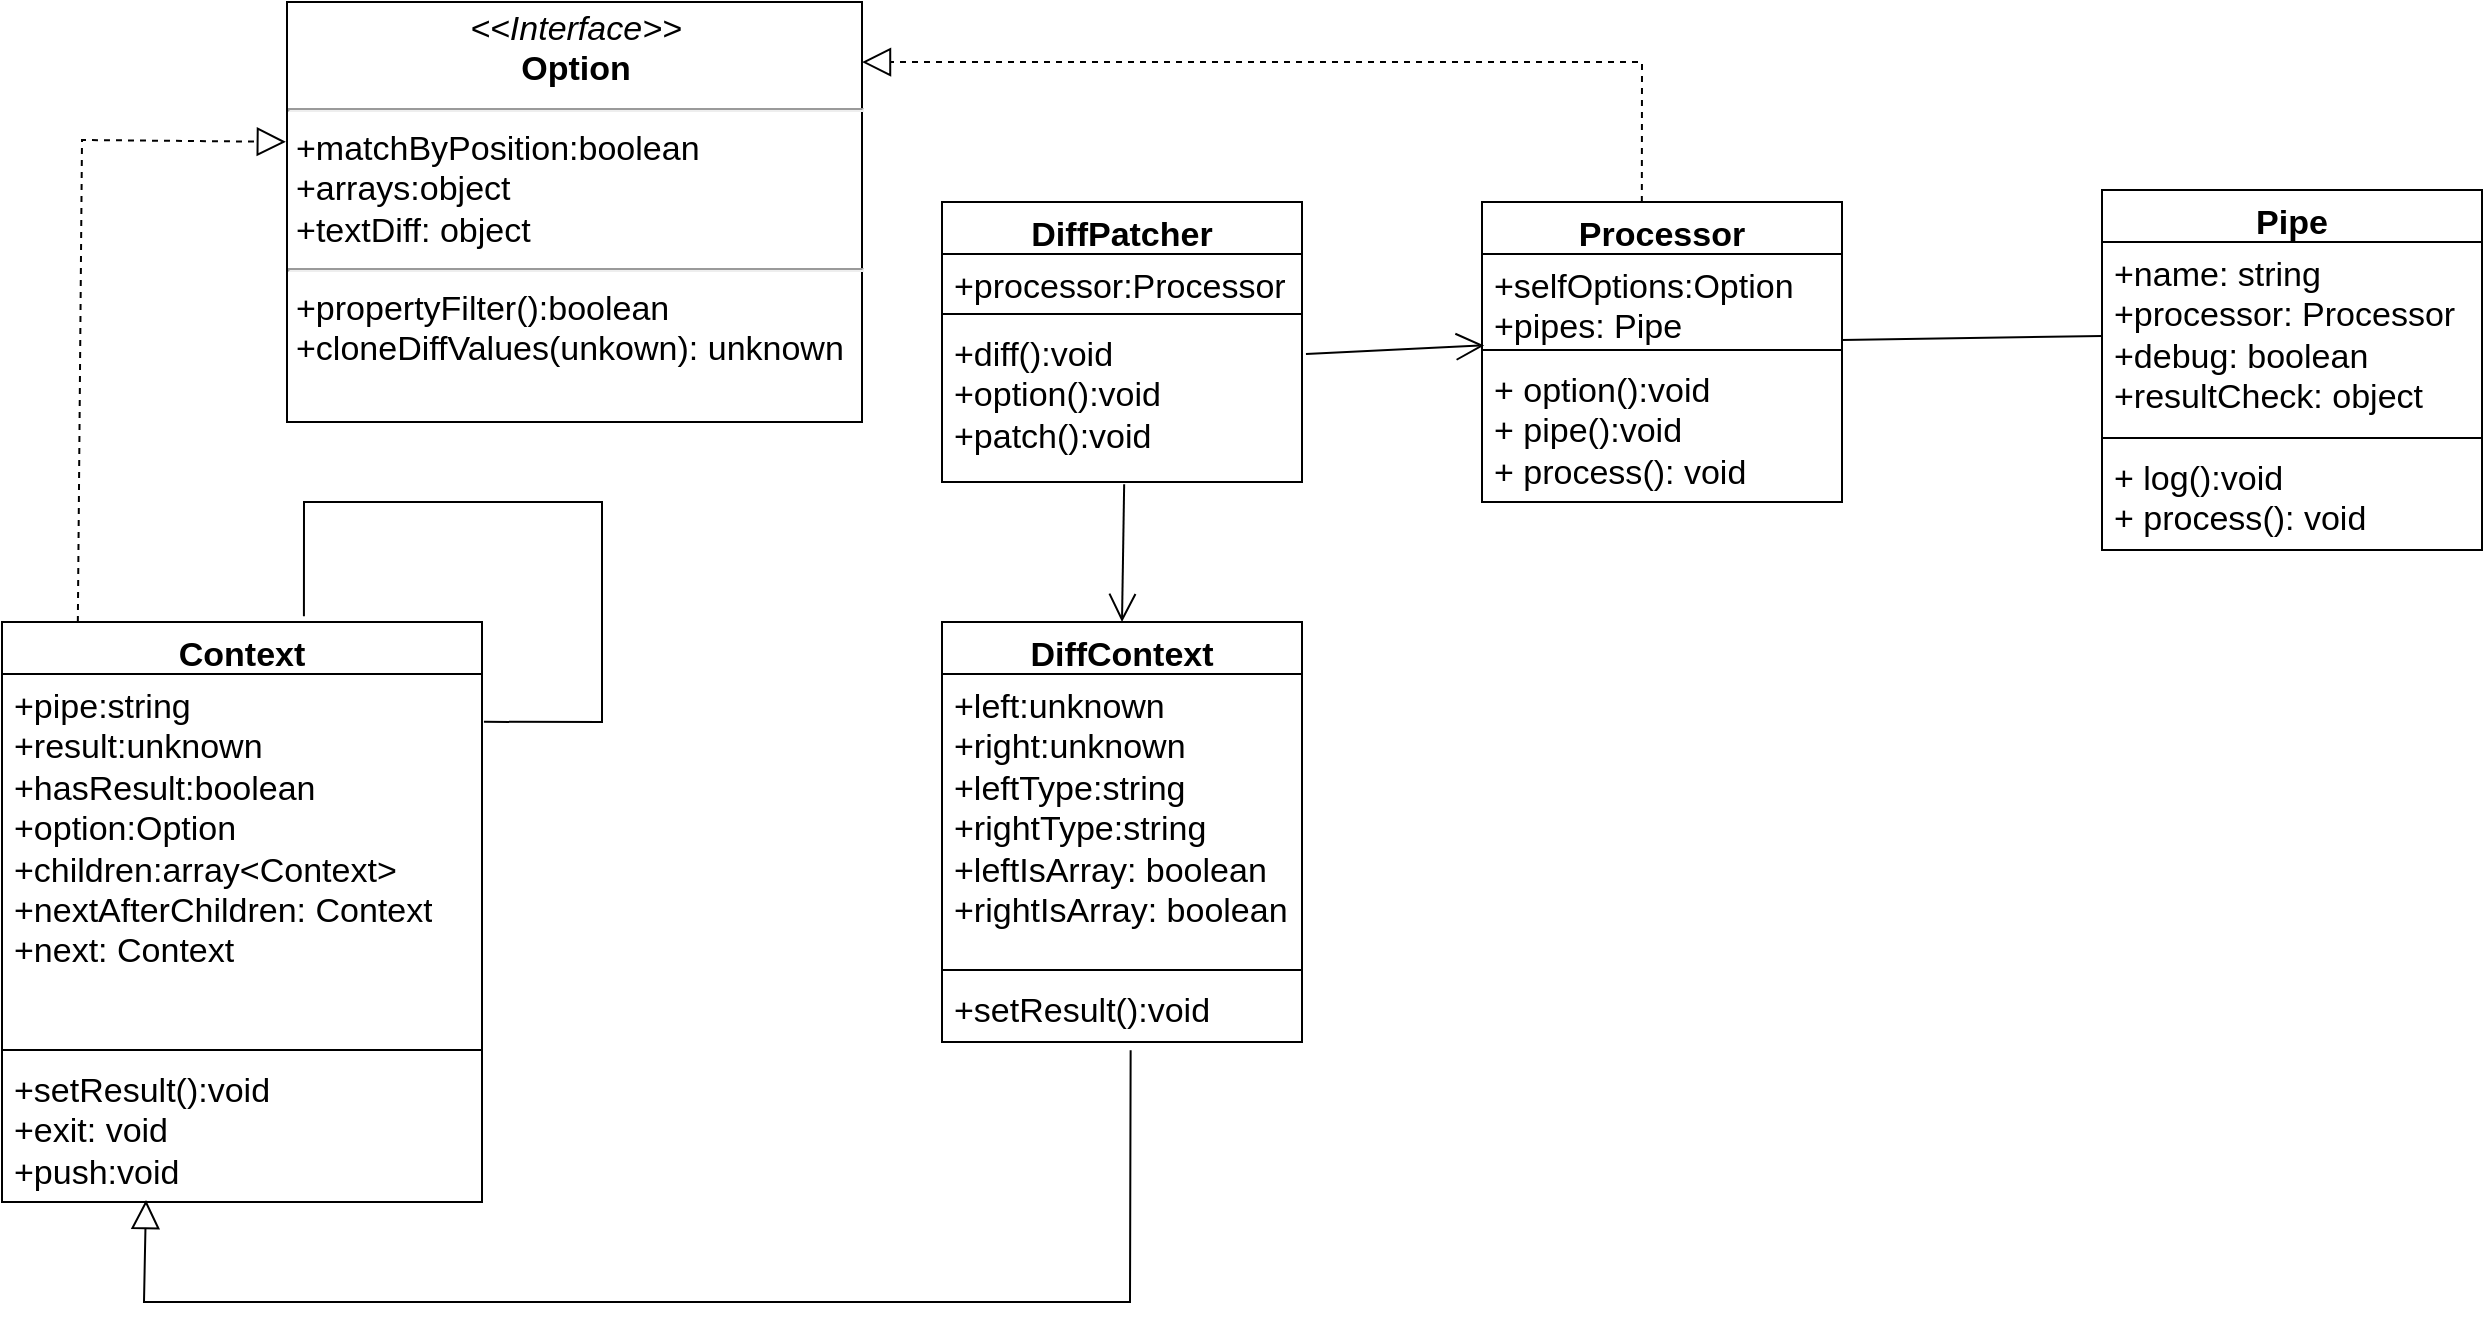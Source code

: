 <mxfile version="24.0.7" type="github">
  <diagram name="第 1 页" id="PHfeqtK6ITXrUVXb7P70">
    <mxGraphModel dx="2074" dy="1146" grid="1" gridSize="10" guides="1" tooltips="1" connect="1" arrows="1" fold="1" page="1" pageScale="1" pageWidth="827" pageHeight="1169" math="0" shadow="0">
      <root>
        <mxCell id="0" />
        <mxCell id="1" parent="0" />
        <mxCell id="uBRxK5MoFZt9bFtFI0So-1" value="DiffPatcher" style="swimlane;fontStyle=1;align=center;verticalAlign=top;childLayout=stackLayout;horizontal=1;startSize=26;horizontalStack=0;resizeParent=1;resizeParentMax=0;resizeLast=0;collapsible=1;marginBottom=0;whiteSpace=wrap;html=1;fontSize=17;" vertex="1" parent="1">
          <mxGeometry x="510" y="710" width="180" height="140" as="geometry" />
        </mxCell>
        <mxCell id="uBRxK5MoFZt9bFtFI0So-2" value="+processor:Processor" style="text;strokeColor=none;fillColor=none;align=left;verticalAlign=top;spacingLeft=4;spacingRight=4;overflow=hidden;rotatable=0;points=[[0,0.5],[1,0.5]];portConstraint=eastwest;whiteSpace=wrap;html=1;fontSize=17;" vertex="1" parent="uBRxK5MoFZt9bFtFI0So-1">
          <mxGeometry y="26" width="180" height="26" as="geometry" />
        </mxCell>
        <mxCell id="uBRxK5MoFZt9bFtFI0So-3" value="" style="line;strokeWidth=1;fillColor=none;align=left;verticalAlign=middle;spacingTop=-1;spacingLeft=3;spacingRight=3;rotatable=0;labelPosition=right;points=[];portConstraint=eastwest;strokeColor=inherit;fontSize=17;" vertex="1" parent="uBRxK5MoFZt9bFtFI0So-1">
          <mxGeometry y="52" width="180" height="8" as="geometry" />
        </mxCell>
        <mxCell id="uBRxK5MoFZt9bFtFI0So-4" value="+diff():void&lt;br style=&quot;font-size: 17px;&quot;&gt;+option():void&lt;br style=&quot;font-size: 17px;&quot;&gt;+patch&lt;span style=&quot;background-color: initial; font-size: 17px;&quot;&gt;():void&lt;/span&gt;" style="text;strokeColor=none;fillColor=none;align=left;verticalAlign=top;spacingLeft=4;spacingRight=4;overflow=hidden;rotatable=0;points=[[0,0.5],[1,0.5]];portConstraint=eastwest;whiteSpace=wrap;html=1;fontSize=17;" vertex="1" parent="uBRxK5MoFZt9bFtFI0So-1">
          <mxGeometry y="60" width="180" height="80" as="geometry" />
        </mxCell>
        <mxCell id="uBRxK5MoFZt9bFtFI0So-5" value="Processor" style="swimlane;fontStyle=1;align=center;verticalAlign=top;childLayout=stackLayout;horizontal=1;startSize=26;horizontalStack=0;resizeParent=1;resizeParentMax=0;resizeLast=0;collapsible=1;marginBottom=0;whiteSpace=wrap;html=1;fontSize=17;" vertex="1" parent="1">
          <mxGeometry x="780" y="710" width="180" height="150" as="geometry">
            <mxRectangle x="840" y="680" width="100" height="30" as="alternateBounds" />
          </mxGeometry>
        </mxCell>
        <mxCell id="uBRxK5MoFZt9bFtFI0So-6" value="+selfOptions:Option&lt;br style=&quot;font-size: 17px;&quot;&gt;+pipes&lt;span style=&quot;background-color: initial; font-size: 17px;&quot;&gt;:&amp;nbsp;&lt;/span&gt;Pipe" style="text;strokeColor=none;fillColor=none;align=left;verticalAlign=top;spacingLeft=4;spacingRight=4;overflow=hidden;rotatable=0;points=[[0,0.5],[1,0.5]];portConstraint=eastwest;whiteSpace=wrap;html=1;fontSize=17;" vertex="1" parent="uBRxK5MoFZt9bFtFI0So-5">
          <mxGeometry y="26" width="180" height="44" as="geometry" />
        </mxCell>
        <mxCell id="uBRxK5MoFZt9bFtFI0So-7" value="" style="line;strokeWidth=1;fillColor=none;align=left;verticalAlign=middle;spacingTop=-1;spacingLeft=3;spacingRight=3;rotatable=0;labelPosition=right;points=[];portConstraint=eastwest;strokeColor=inherit;fontSize=17;" vertex="1" parent="uBRxK5MoFZt9bFtFI0So-5">
          <mxGeometry y="70" width="180" height="8" as="geometry" />
        </mxCell>
        <mxCell id="uBRxK5MoFZt9bFtFI0So-8" value="+ option():void&lt;br style=&quot;font-size: 17px;&quot;&gt;+ pipe&lt;span style=&quot;background-color: initial; font-size: 17px;&quot;&gt;():void&lt;/span&gt;&lt;br style=&quot;font-size: 17px;&quot;&gt;+ process&lt;span style=&quot;background-color: initial; font-size: 17px;&quot;&gt;(): void&lt;/span&gt;" style="text;strokeColor=none;fillColor=none;align=left;verticalAlign=top;spacingLeft=4;spacingRight=4;overflow=hidden;rotatable=0;points=[[0,0.5],[1,0.5]];portConstraint=eastwest;whiteSpace=wrap;html=1;fontSize=17;" vertex="1" parent="uBRxK5MoFZt9bFtFI0So-5">
          <mxGeometry y="78" width="180" height="72" as="geometry" />
        </mxCell>
        <mxCell id="uBRxK5MoFZt9bFtFI0So-9" value="DiffContext" style="swimlane;fontStyle=1;align=center;verticalAlign=top;childLayout=stackLayout;horizontal=1;startSize=26;horizontalStack=0;resizeParent=1;resizeParentMax=0;resizeLast=0;collapsible=1;marginBottom=0;whiteSpace=wrap;html=1;fontSize=17;" vertex="1" parent="1">
          <mxGeometry x="510" y="920" width="180" height="210" as="geometry" />
        </mxCell>
        <mxCell id="uBRxK5MoFZt9bFtFI0So-10" value="+left:unknown&lt;br style=&quot;font-size: 17px;&quot;&gt;+right&lt;span style=&quot;background-color: initial; font-size: 17px;&quot;&gt;:unknown&lt;/span&gt;&lt;br style=&quot;font-size: 17px;&quot;&gt;+leftType&lt;span style=&quot;background-color: initial; font-size: 17px;&quot;&gt;:string&lt;/span&gt;&lt;br style=&quot;font-size: 17px;&quot;&gt;+rightType:string&lt;br style=&quot;font-size: 17px;&quot;&gt;+leftIsArray: boolean&lt;br style=&quot;font-size: 17px;&quot;&gt;&lt;span style=&quot;border-color: var(--border-color); background-color: initial; font-size: 17px;&quot;&gt;+rightIsArray: boolean&lt;/span&gt;&lt;span style=&quot;background-color: initial; font-size: 17px;&quot;&gt;&lt;br style=&quot;font-size: 17px;&quot;&gt;&lt;/span&gt;" style="text;strokeColor=none;fillColor=none;align=left;verticalAlign=top;spacingLeft=4;spacingRight=4;overflow=hidden;rotatable=0;points=[[0,0.5],[1,0.5]];portConstraint=eastwest;whiteSpace=wrap;html=1;fontSize=17;" vertex="1" parent="uBRxK5MoFZt9bFtFI0So-9">
          <mxGeometry y="26" width="180" height="144" as="geometry" />
        </mxCell>
        <mxCell id="uBRxK5MoFZt9bFtFI0So-11" value="" style="line;strokeWidth=1;fillColor=none;align=left;verticalAlign=middle;spacingTop=-1;spacingLeft=3;spacingRight=3;rotatable=0;labelPosition=right;points=[];portConstraint=eastwest;strokeColor=inherit;fontSize=17;" vertex="1" parent="uBRxK5MoFZt9bFtFI0So-9">
          <mxGeometry y="170" width="180" height="8" as="geometry" />
        </mxCell>
        <mxCell id="uBRxK5MoFZt9bFtFI0So-12" value="+setResult&lt;span style=&quot;background-color: initial; font-size: 17px;&quot;&gt;():void&lt;/span&gt;&lt;br style=&quot;font-size: 17px;&quot;&gt;" style="text;strokeColor=none;fillColor=none;align=left;verticalAlign=top;spacingLeft=4;spacingRight=4;overflow=hidden;rotatable=0;points=[[0,0.5],[1,0.5]];portConstraint=eastwest;whiteSpace=wrap;html=1;fontSize=17;" vertex="1" parent="uBRxK5MoFZt9bFtFI0So-9">
          <mxGeometry y="178" width="180" height="32" as="geometry" />
        </mxCell>
        <mxCell id="uBRxK5MoFZt9bFtFI0So-13" value="Context" style="swimlane;fontStyle=1;align=center;verticalAlign=top;childLayout=stackLayout;horizontal=1;startSize=26;horizontalStack=0;resizeParent=1;resizeParentMax=0;resizeLast=0;collapsible=1;marginBottom=0;whiteSpace=wrap;html=1;fontSize=17;" vertex="1" parent="1">
          <mxGeometry x="40" y="920" width="240" height="290" as="geometry" />
        </mxCell>
        <mxCell id="uBRxK5MoFZt9bFtFI0So-14" value="+pipe&lt;span style=&quot;background-color: initial; font-size: 17px;&quot;&gt;:string&lt;/span&gt;&lt;br style=&quot;font-size: 17px;&quot;&gt;+result&lt;span style=&quot;background-color: initial; font-size: 17px;&quot;&gt;:unknown&lt;/span&gt;&lt;br style=&quot;font-size: 17px;&quot;&gt;+hasResult:boolean&lt;br style=&quot;font-size: 17px;&quot;&gt;+option:Option&lt;br style=&quot;font-size: 17px;&quot;&gt;+children&lt;span style=&quot;background-color: initial; font-size: 17px;&quot;&gt;:array&amp;lt;Context&amp;gt;&lt;/span&gt;&lt;br style=&quot;font-size: 17px;&quot;&gt;&lt;span style=&quot;border-color: var(--border-color); background-color: initial; font-size: 17px;&quot;&gt;+nextAfterChildren: Context&lt;br style=&quot;font-size: 17px;&quot;&gt;&lt;/span&gt;&lt;span style=&quot;background-color: initial; font-size: 17px;&quot;&gt;+next: Context&lt;br style=&quot;font-size: 17px;&quot;&gt;&lt;/span&gt;" style="text;strokeColor=none;fillColor=none;align=left;verticalAlign=top;spacingLeft=4;spacingRight=4;overflow=hidden;rotatable=0;points=[[0,0.5],[1,0.5]];portConstraint=eastwest;whiteSpace=wrap;html=1;fontSize=17;" vertex="1" parent="uBRxK5MoFZt9bFtFI0So-13">
          <mxGeometry y="26" width="240" height="184" as="geometry" />
        </mxCell>
        <mxCell id="uBRxK5MoFZt9bFtFI0So-15" value="" style="line;strokeWidth=1;fillColor=none;align=left;verticalAlign=middle;spacingTop=-1;spacingLeft=3;spacingRight=3;rotatable=0;labelPosition=right;points=[];portConstraint=eastwest;strokeColor=inherit;fontSize=17;" vertex="1" parent="uBRxK5MoFZt9bFtFI0So-13">
          <mxGeometry y="210" width="240" height="8" as="geometry" />
        </mxCell>
        <mxCell id="uBRxK5MoFZt9bFtFI0So-16" value="+setResult&lt;span style=&quot;background-color: initial; font-size: 17px;&quot;&gt;():void&lt;br style=&quot;font-size: 17px;&quot;&gt;&lt;/span&gt;+exit: void&lt;br style=&quot;font-size: 17px;&quot;&gt;+push:void" style="text;strokeColor=none;fillColor=none;align=left;verticalAlign=top;spacingLeft=4;spacingRight=4;overflow=hidden;rotatable=0;points=[[0,0.5],[1,0.5]];portConstraint=eastwest;whiteSpace=wrap;html=1;fontSize=17;" vertex="1" parent="uBRxK5MoFZt9bFtFI0So-13">
          <mxGeometry y="218" width="240" height="72" as="geometry" />
        </mxCell>
        <mxCell id="uBRxK5MoFZt9bFtFI0So-29" value="" style="endArrow=none;html=1;rounded=0;exitX=0.629;exitY=-0.01;exitDx=0;exitDy=0;exitPerimeter=0;entryX=1.004;entryY=0.13;entryDx=0;entryDy=0;entryPerimeter=0;endFill=0;" edge="1" parent="uBRxK5MoFZt9bFtFI0So-13" source="uBRxK5MoFZt9bFtFI0So-13" target="uBRxK5MoFZt9bFtFI0So-14">
          <mxGeometry width="50" height="50" relative="1" as="geometry">
            <mxPoint x="350" y="-110" as="sourcePoint" />
            <mxPoint x="300" y="60" as="targetPoint" />
            <Array as="points">
              <mxPoint x="151" y="-60" />
              <mxPoint x="300" y="-60" />
              <mxPoint x="300" y="50" />
            </Array>
          </mxGeometry>
        </mxCell>
        <mxCell id="uBRxK5MoFZt9bFtFI0So-18" value="Pipe" style="swimlane;fontStyle=1;align=center;verticalAlign=top;childLayout=stackLayout;horizontal=1;startSize=26;horizontalStack=0;resizeParent=1;resizeParentMax=0;resizeLast=0;collapsible=1;marginBottom=0;whiteSpace=wrap;html=1;fontSize=17;" vertex="1" parent="1">
          <mxGeometry x="1090" y="704" width="190" height="180" as="geometry">
            <mxRectangle x="840" y="680" width="100" height="30" as="alternateBounds" />
          </mxGeometry>
        </mxCell>
        <mxCell id="uBRxK5MoFZt9bFtFI0So-19" value="+name: string&lt;br style=&quot;font-size: 17px;&quot;&gt;+processor&lt;span style=&quot;background-color: initial; font-size: 17px;&quot;&gt;:&lt;/span&gt;&amp;nbsp;Processor&lt;br style=&quot;font-size: 17px;&quot;&gt;+debug: boolean&lt;br style=&quot;font-size: 17px;&quot;&gt;+resultCheck: object" style="text;strokeColor=none;fillColor=none;align=left;verticalAlign=top;spacingLeft=4;spacingRight=4;overflow=hidden;rotatable=0;points=[[0,0.5],[1,0.5]];portConstraint=eastwest;whiteSpace=wrap;html=1;fontSize=17;" vertex="1" parent="uBRxK5MoFZt9bFtFI0So-18">
          <mxGeometry y="26" width="190" height="94" as="geometry" />
        </mxCell>
        <mxCell id="uBRxK5MoFZt9bFtFI0So-20" value="" style="line;strokeWidth=1;fillColor=none;align=left;verticalAlign=middle;spacingTop=-1;spacingLeft=3;spacingRight=3;rotatable=0;labelPosition=right;points=[];portConstraint=eastwest;strokeColor=inherit;fontSize=17;" vertex="1" parent="uBRxK5MoFZt9bFtFI0So-18">
          <mxGeometry y="120" width="190" height="8" as="geometry" />
        </mxCell>
        <mxCell id="uBRxK5MoFZt9bFtFI0So-21" value="+&amp;nbsp;log&lt;span style=&quot;background-color: initial; font-size: 17px;&quot;&gt;():void&lt;/span&gt;&lt;br style=&quot;font-size: 17px;&quot;&gt;+ process&lt;span style=&quot;background-color: initial; font-size: 17px;&quot;&gt;(): void&lt;/span&gt;" style="text;strokeColor=none;fillColor=none;align=left;verticalAlign=top;spacingLeft=4;spacingRight=4;overflow=hidden;rotatable=0;points=[[0,0.5],[1,0.5]];portConstraint=eastwest;whiteSpace=wrap;html=1;fontSize=17;" vertex="1" parent="uBRxK5MoFZt9bFtFI0So-18">
          <mxGeometry y="128" width="190" height="52" as="geometry" />
        </mxCell>
        <mxCell id="uBRxK5MoFZt9bFtFI0So-22" value="&lt;p style=&quot;margin: 4px 0px 0px; text-align: center; font-size: 17px;&quot;&gt;&lt;i style=&quot;font-size: 17px;&quot;&gt;&amp;lt;&amp;lt;Interface&amp;gt;&amp;gt;&lt;/i&gt;&lt;br style=&quot;font-size: 17px;&quot;&gt;&lt;b style=&quot;font-size: 17px;&quot;&gt;Option&lt;/b&gt;&lt;/p&gt;&lt;hr style=&quot;font-size: 17px;&quot;&gt;&lt;p style=&quot;margin: 0px 0px 0px 4px; font-size: 17px;&quot;&gt;+matchByPosition&lt;span style=&quot;background-color: initial; font-size: 17px;&quot;&gt;:boolean&lt;/span&gt;&lt;/p&gt;&lt;p style=&quot;margin: 0px 0px 0px 4px; font-size: 17px;&quot;&gt;+arrays&lt;span style=&quot;background-color: initial; font-size: 17px;&quot;&gt;:object&lt;/span&gt;&lt;/p&gt;&lt;p style=&quot;margin: 0px 0px 0px 4px; font-size: 17px;&quot;&gt;&lt;span style=&quot;background-color: initial; font-size: 17px;&quot;&gt;+&lt;/span&gt;textDiff: object&lt;/p&gt;&lt;hr style=&quot;font-size: 17px;&quot;&gt;&lt;p style=&quot;margin: 0px 0px 0px 4px; font-size: 17px;&quot;&gt;+propertyFilter&lt;span style=&quot;background-color: initial; font-size: 17px;&quot;&gt;():boolean&lt;/span&gt;&lt;/p&gt;&lt;p style=&quot;margin: 0px 0px 0px 4px; font-size: 17px;&quot;&gt;+cloneDiffValues&lt;span style=&quot;background-color: initial; font-size: 17px;&quot;&gt;(unkown):&amp;nbsp;&lt;/span&gt;unknown&lt;/p&gt;" style="verticalAlign=top;align=left;overflow=fill;fontSize=17;fontFamily=Helvetica;html=1;whiteSpace=wrap;" vertex="1" parent="1">
          <mxGeometry x="182.5" y="610" width="287.5" height="210" as="geometry" />
        </mxCell>
        <mxCell id="uBRxK5MoFZt9bFtFI0So-23" value="" style="endArrow=open;endFill=1;endSize=12;html=1;rounded=0;exitX=1.011;exitY=0.2;exitDx=0;exitDy=0;exitPerimeter=0;entryX=0.006;entryY=0.213;entryDx=0;entryDy=0;entryPerimeter=0;fontSize=17;" edge="1" parent="1" source="uBRxK5MoFZt9bFtFI0So-4" target="uBRxK5MoFZt9bFtFI0So-7">
          <mxGeometry width="160" relative="1" as="geometry">
            <mxPoint x="940" y="940" as="sourcePoint" />
            <mxPoint x="1100" y="940" as="targetPoint" />
          </mxGeometry>
        </mxCell>
        <mxCell id="uBRxK5MoFZt9bFtFI0So-24" value="" style="endArrow=none;html=1;rounded=0;entryX=0;entryY=0.5;entryDx=0;entryDy=0;exitX=1;exitY=0.977;exitDx=0;exitDy=0;exitPerimeter=0;fontSize=17;" edge="1" parent="1" source="uBRxK5MoFZt9bFtFI0So-6" target="uBRxK5MoFZt9bFtFI0So-19">
          <mxGeometry width="50" height="50" relative="1" as="geometry">
            <mxPoint x="1000" y="1000" as="sourcePoint" />
            <mxPoint x="1050" y="950" as="targetPoint" />
          </mxGeometry>
        </mxCell>
        <mxCell id="uBRxK5MoFZt9bFtFI0So-25" value="" style="endArrow=open;endFill=1;endSize=12;html=1;rounded=0;exitX=0.506;exitY=1.014;exitDx=0;exitDy=0;exitPerimeter=0;entryX=0.5;entryY=0;entryDx=0;entryDy=0;fontSize=17;" edge="1" parent="1" source="uBRxK5MoFZt9bFtFI0So-4" target="uBRxK5MoFZt9bFtFI0So-9">
          <mxGeometry width="160" relative="1" as="geometry">
            <mxPoint x="582" y="850" as="sourcePoint" />
            <mxPoint x="455" y="970" as="targetPoint" />
          </mxGeometry>
        </mxCell>
        <mxCell id="uBRxK5MoFZt9bFtFI0So-26" value="" style="endArrow=block;endFill=0;endSize=12;html=1;rounded=0;exitX=0.524;exitY=1.127;exitDx=0;exitDy=0;exitPerimeter=0;entryX=0.3;entryY=0.986;entryDx=0;entryDy=0;entryPerimeter=0;fontSize=17;" edge="1" parent="1" source="uBRxK5MoFZt9bFtFI0So-12" target="uBRxK5MoFZt9bFtFI0So-16">
          <mxGeometry width="160" relative="1" as="geometry">
            <mxPoint x="345" y="1033" as="sourcePoint" />
            <mxPoint x="230" y="1120" as="targetPoint" />
            <Array as="points">
              <mxPoint x="604" y="1260" />
              <mxPoint x="111" y="1260" />
            </Array>
          </mxGeometry>
        </mxCell>
        <mxCell id="uBRxK5MoFZt9bFtFI0So-27" value="" style="endArrow=block;dashed=1;endFill=0;endSize=12;html=1;rounded=0;exitX=0.444;exitY=0;exitDx=0;exitDy=0;fontSize=17;entryX=1;entryY=0.143;entryDx=0;entryDy=0;entryPerimeter=0;exitPerimeter=0;" edge="1" parent="1" source="uBRxK5MoFZt9bFtFI0So-5" target="uBRxK5MoFZt9bFtFI0So-22">
          <mxGeometry width="160" relative="1" as="geometry">
            <mxPoint x="460" y="960" as="sourcePoint" />
            <mxPoint x="400" y="640" as="targetPoint" />
            <Array as="points">
              <mxPoint x="860" y="640" />
            </Array>
          </mxGeometry>
        </mxCell>
        <mxCell id="uBRxK5MoFZt9bFtFI0So-28" value="" style="endArrow=block;dashed=1;endFill=0;endSize=12;html=1;rounded=0;exitX=0.158;exitY=0;exitDx=0;exitDy=0;entryX=-0.002;entryY=0.333;entryDx=0;entryDy=0;entryPerimeter=0;fontSize=17;exitPerimeter=0;" edge="1" parent="1" source="uBRxK5MoFZt9bFtFI0So-13" target="uBRxK5MoFZt9bFtFI0So-22">
          <mxGeometry width="160" relative="1" as="geometry">
            <mxPoint x="460" y="960" as="sourcePoint" />
            <mxPoint x="620" y="960" as="targetPoint" />
            <Array as="points">
              <mxPoint x="80" y="679" />
            </Array>
          </mxGeometry>
        </mxCell>
      </root>
    </mxGraphModel>
  </diagram>
</mxfile>
